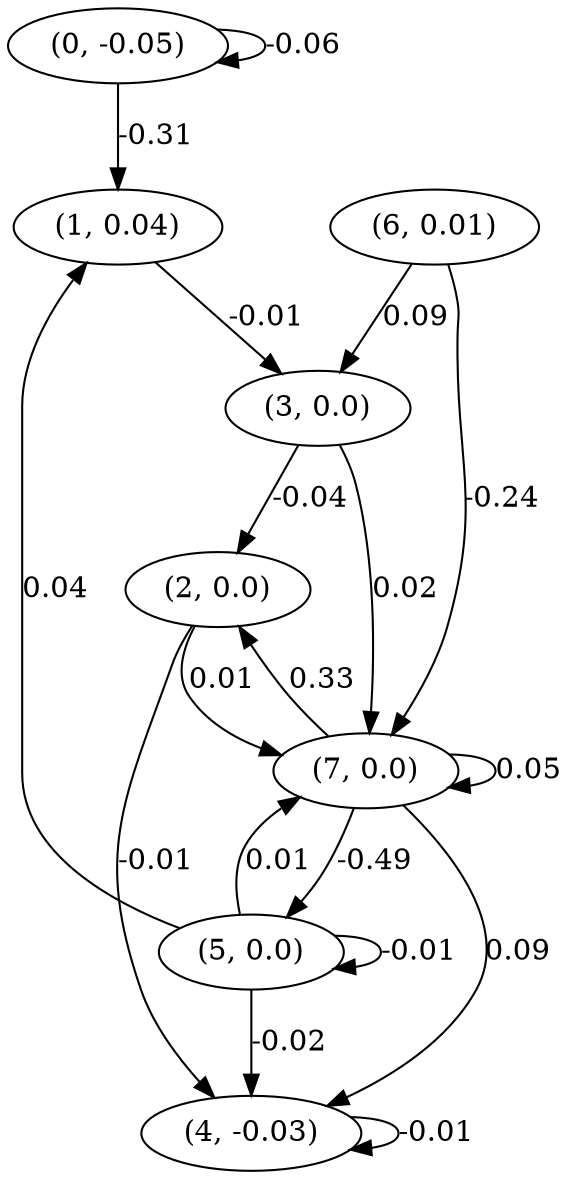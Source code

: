 digraph {
    0 [ label = "(0, -0.05)" ]
    1 [ label = "(1, 0.04)" ]
    2 [ label = "(2, 0.0)" ]
    3 [ label = "(3, 0.0)" ]
    4 [ label = "(4, -0.03)" ]
    5 [ label = "(5, 0.0)" ]
    6 [ label = "(6, 0.01)" ]
    7 [ label = "(7, 0.0)" ]
    0 -> 0 [ label = "-0.06" ]
    4 -> 4 [ label = "-0.01" ]
    5 -> 5 [ label = "-0.01" ]
    7 -> 7 [ label = "0.05" ]
    0 -> 1 [ label = "-0.31" ]
    5 -> 1 [ label = "0.04" ]
    3 -> 2 [ label = "-0.04" ]
    7 -> 2 [ label = "0.33" ]
    1 -> 3 [ label = "-0.01" ]
    6 -> 3 [ label = "0.09" ]
    2 -> 4 [ label = "-0.01" ]
    5 -> 4 [ label = "-0.02" ]
    7 -> 4 [ label = "0.09" ]
    7 -> 5 [ label = "-0.49" ]
    2 -> 7 [ label = "0.01" ]
    3 -> 7 [ label = "0.02" ]
    5 -> 7 [ label = "0.01" ]
    6 -> 7 [ label = "-0.24" ]
}

